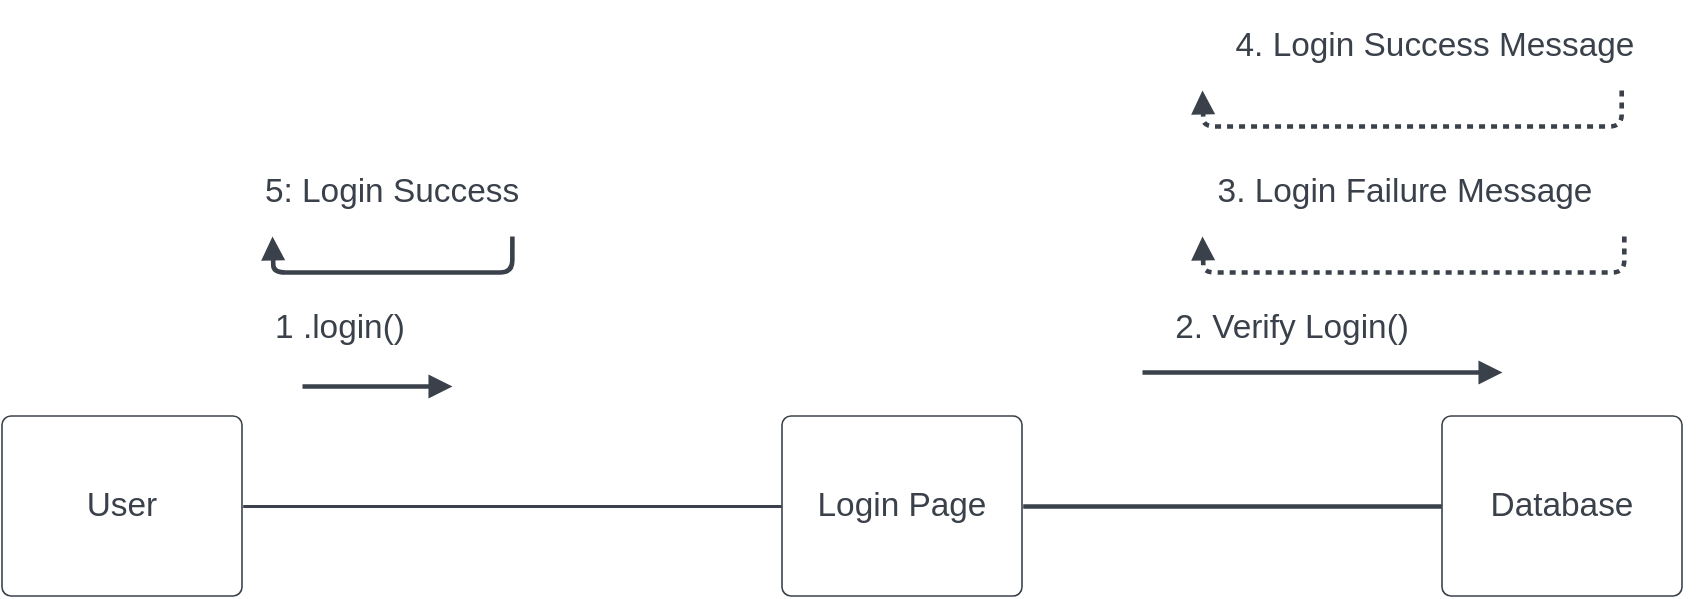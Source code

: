 <mxfile version="20.0.1" type="device"><diagram id="PysPu-gGRS-f8u_6uhns" name="Page-1"><mxGraphModel dx="1422" dy="737" grid="1" gridSize="10" guides="1" tooltips="1" connect="1" arrows="1" fold="1" page="1" pageScale="1" pageWidth="827" pageHeight="1169" math="0" shadow="0"><root><mxCell id="0"/><mxCell id="1" parent="0"/><UserObject label="2. Verify Login()" lucidchartObjectId="l8KoDEkQiBec" id="kXF7CBbPRb2NJ90WO8eD-2"><mxCell style="html=1;overflow=block;blockSpacing=1;whiteSpace=wrap;fontSize=16.7;fontColor=#3a414a;spacing=0;fillColor=#ffffff;strokeWidth=1.5;strokeColor=none;" vertex="1" parent="1"><mxGeometry x="735" y="248" width="180" height="45" as="geometry"/></mxCell></UserObject><UserObject label="1 .login()" lucidchartObjectId="Z7KomfHlZSom" id="kXF7CBbPRb2NJ90WO8eD-3"><mxCell style="html=1;overflow=block;blockSpacing=1;whiteSpace=wrap;fontSize=16.7;fontColor=#3a414a;spacing=0;fillColor=#ffffff;strokeWidth=1.5;strokeColor=none;" vertex="1" parent="1"><mxGeometry x="259" y="248" width="180" height="45" as="geometry"/></mxCell></UserObject><UserObject label="3. Login Failure Message" lucidchartObjectId="68Ko1G39ilMg" id="kXF7CBbPRb2NJ90WO8eD-4"><mxCell style="html=1;overflow=block;blockSpacing=1;whiteSpace=wrap;fontSize=16.7;fontColor=#3a414a;spacing=0;fillColor=#ffffff;strokeWidth=1.5;strokeColor=none;" vertex="1" parent="1"><mxGeometry x="750" y="180" width="263" height="45" as="geometry"/></mxCell></UserObject><UserObject label="5: Login Success" lucidchartObjectId="1-KoxiNEQfWN" id="kXF7CBbPRb2NJ90WO8eD-5"><mxCell style="html=1;overflow=block;blockSpacing=1;whiteSpace=wrap;fontSize=16.7;fontColor=#3a414a;spacing=0;fillColor=#ffffff;strokeWidth=1.5;strokeColor=none;" vertex="1" parent="1"><mxGeometry x="285" y="180" width="180" height="45" as="geometry"/></mxCell></UserObject><UserObject label="User" lucidchartObjectId="R4KoGFU~9XZu" id="kXF7CBbPRb2NJ90WO8eD-6"><mxCell style="html=1;overflow=block;blockSpacing=1;whiteSpace=wrap;fontSize=16.7;fontColor=#3a414a;spacing=3.8;strokeColor=#3a414a;strokeOpacity=100;rounded=1;absoluteArcSize=1;arcSize=9;strokeWidth=0.8;" vertex="1" parent="1"><mxGeometry x="180" y="315" width="120" height="90" as="geometry"/></mxCell></UserObject><UserObject label="Login Page" lucidchartObjectId="14Ko1d9X0TgH" id="kXF7CBbPRb2NJ90WO8eD-7"><mxCell style="html=1;overflow=block;blockSpacing=1;whiteSpace=wrap;fontSize=16.7;fontColor=#3a414a;spacing=3.8;strokeColor=#3a414a;strokeOpacity=100;rounded=1;absoluteArcSize=1;arcSize=9;strokeWidth=0.8;" vertex="1" parent="1"><mxGeometry x="570" y="315" width="120" height="90" as="geometry"/></mxCell></UserObject><UserObject label="Database" lucidchartObjectId="r5KoTrC6gGgl" id="kXF7CBbPRb2NJ90WO8eD-8"><mxCell style="html=1;overflow=block;blockSpacing=1;whiteSpace=wrap;fontSize=16.7;fontColor=#3a414a;spacing=3.8;strokeColor=#3a414a;strokeOpacity=100;rounded=1;absoluteArcSize=1;arcSize=9;strokeWidth=0.8;" vertex="1" parent="1"><mxGeometry x="900" y="315" width="120" height="90" as="geometry"/></mxCell></UserObject><UserObject label="" lucidchartObjectId="o7KoAfTHiUQd" id="kXF7CBbPRb2NJ90WO8eD-9"><mxCell style="html=1;jettySize=18;whiteSpace=wrap;fontSize=13;strokeColor=#3a414a;strokeOpacity=100;strokeWidth=1.5;rounded=1;arcSize=12;edgeStyle=orthogonalEdgeStyle;startArrow=none;endArrow=none;exitX=1.003;exitY=0.5;exitPerimeter=0;entryX=-0.003;entryY=0.5;entryPerimeter=0;" edge="1" parent="1" source="kXF7CBbPRb2NJ90WO8eD-6" target="kXF7CBbPRb2NJ90WO8eD-7"><mxGeometry width="100" height="100" relative="1" as="geometry"><Array as="points"/></mxGeometry></mxCell></UserObject><UserObject label="" lucidchartObjectId="M7KoED_vQIVf" id="kXF7CBbPRb2NJ90WO8eD-10"><mxCell style="html=1;jettySize=18;whiteSpace=wrap;fontSize=13;strokeColor=#3a414a;strokeOpacity=100;strokeWidth=2.3;rounded=1;arcSize=12;edgeStyle=orthogonalEdgeStyle;startArrow=none;endArrow=none;exitX=1.003;exitY=0.5;exitPerimeter=0;entryX=-0.003;entryY=0.5;entryPerimeter=0;" edge="1" parent="1" source="kXF7CBbPRb2NJ90WO8eD-7" target="kXF7CBbPRb2NJ90WO8eD-8"><mxGeometry width="100" height="100" relative="1" as="geometry"><Array as="points"/></mxGeometry></mxCell></UserObject><UserObject label="" lucidchartObjectId="W7KoRo8V2BCR" id="kXF7CBbPRb2NJ90WO8eD-11"><mxCell style="html=1;jettySize=18;whiteSpace=wrap;fontSize=13;strokeColor=#3a414a;strokeOpacity=100;strokeWidth=2.3;rounded=1;arcSize=12;edgeStyle=orthogonalEdgeStyle;startArrow=none;endArrow=block;endFill=1;" edge="1" parent="1"><mxGeometry width="100" height="100" relative="1" as="geometry"><Array as="points"/><mxPoint x="330" y="300" as="sourcePoint"/><mxPoint x="405" y="300" as="targetPoint"/></mxGeometry></mxCell></UserObject><UserObject label="" lucidchartObjectId="h8Koyp.bmsFv" id="kXF7CBbPRb2NJ90WO8eD-12"><mxCell style="html=1;jettySize=18;whiteSpace=wrap;fontSize=13;strokeColor=#3a414a;strokeOpacity=100;strokeWidth=2.3;rounded=1;arcSize=12;edgeStyle=orthogonalEdgeStyle;startArrow=none;endArrow=block;endFill=1;" edge="1" parent="1"><mxGeometry width="100" height="100" relative="1" as="geometry"><Array as="points"/><mxPoint x="750" y="293" as="sourcePoint"/><mxPoint x="930" y="293" as="targetPoint"/></mxGeometry></mxCell></UserObject><UserObject label="" lucidchartObjectId="C8Kof.v3tkyu" id="kXF7CBbPRb2NJ90WO8eD-13"><mxCell style="html=1;jettySize=18;whiteSpace=wrap;fontSize=13;strokeColor=#3a414a;strokeOpacity=100;dashed=1;fixDash=1;strokeWidth=2.3;rounded=1;arcSize=12;edgeStyle=orthogonalEdgeStyle;startArrow=none;endArrow=block;endFill=1;exitX=0.916;exitY=1;exitPerimeter=0;" edge="1" parent="1" source="kXF7CBbPRb2NJ90WO8eD-4"><mxGeometry width="100" height="100" relative="1" as="geometry"><Array as="points"/><mxPoint x="780" y="225" as="targetPoint"/></mxGeometry></mxCell></UserObject><UserObject label="4. Login Success Message" lucidchartObjectId="~9KoGvrMG_wL" id="kXF7CBbPRb2NJ90WO8eD-14"><mxCell style="html=1;overflow=block;blockSpacing=1;whiteSpace=wrap;fontSize=16.7;fontColor=#3a414a;spacing=0;fillColor=#ffffff;strokeWidth=1.5;strokeColor=none;" vertex="1" parent="1"><mxGeometry x="765" y="107" width="263" height="45" as="geometry"/></mxCell></UserObject><UserObject label="" lucidchartObjectId="m-KoPi0QcQsN" id="kXF7CBbPRb2NJ90WO8eD-15"><mxCell style="html=1;jettySize=18;whiteSpace=wrap;fontSize=13;strokeColor=#3a414a;strokeOpacity=100;dashed=1;fixDash=1;strokeWidth=2.3;rounded=1;arcSize=12;edgeStyle=orthogonalEdgeStyle;startArrow=none;endArrow=block;endFill=1;exitX=0.854;exitY=1;exitPerimeter=0;" edge="1" parent="1" source="kXF7CBbPRb2NJ90WO8eD-14"><mxGeometry width="100" height="100" relative="1" as="geometry"><Array as="points"/><mxPoint x="780" y="152" as="targetPoint"/></mxGeometry></mxCell></UserObject><UserObject label="" lucidchartObjectId="J-KoA0LmxTTs" id="kXF7CBbPRb2NJ90WO8eD-16"><mxCell style="html=1;jettySize=18;whiteSpace=wrap;fontSize=13;strokeColor=#3a414a;strokeOpacity=100;strokeWidth=2.3;rounded=1;arcSize=12;edgeStyle=orthogonalEdgeStyle;startArrow=none;endArrow=block;endFill=1;exitX=0.833;exitY=1;exitPerimeter=0;" edge="1" parent="1" source="kXF7CBbPRb2NJ90WO8eD-5"><mxGeometry width="100" height="100" relative="1" as="geometry"><Array as="points"/><mxPoint x="315" y="225" as="targetPoint"/></mxGeometry></mxCell></UserObject></root></mxGraphModel></diagram></mxfile>